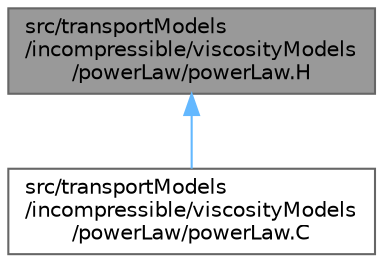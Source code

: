digraph "src/transportModels/incompressible/viscosityModels/powerLaw/powerLaw.H"
{
 // LATEX_PDF_SIZE
  bgcolor="transparent";
  edge [fontname=Helvetica,fontsize=10,labelfontname=Helvetica,labelfontsize=10];
  node [fontname=Helvetica,fontsize=10,shape=box,height=0.2,width=0.4];
  Node1 [id="Node000001",label="src/transportModels\l/incompressible/viscosityModels\l/powerLaw/powerLaw.H",height=0.2,width=0.4,color="gray40", fillcolor="grey60", style="filled", fontcolor="black",tooltip=" "];
  Node1 -> Node2 [id="edge1_Node000001_Node000002",dir="back",color="steelblue1",style="solid",tooltip=" "];
  Node2 [id="Node000002",label="src/transportModels\l/incompressible/viscosityModels\l/powerLaw/powerLaw.C",height=0.2,width=0.4,color="grey40", fillcolor="white", style="filled",URL="$transportModels_2incompressible_2viscosityModels_2powerLaw_2powerLaw_8C.html",tooltip=" "];
}
